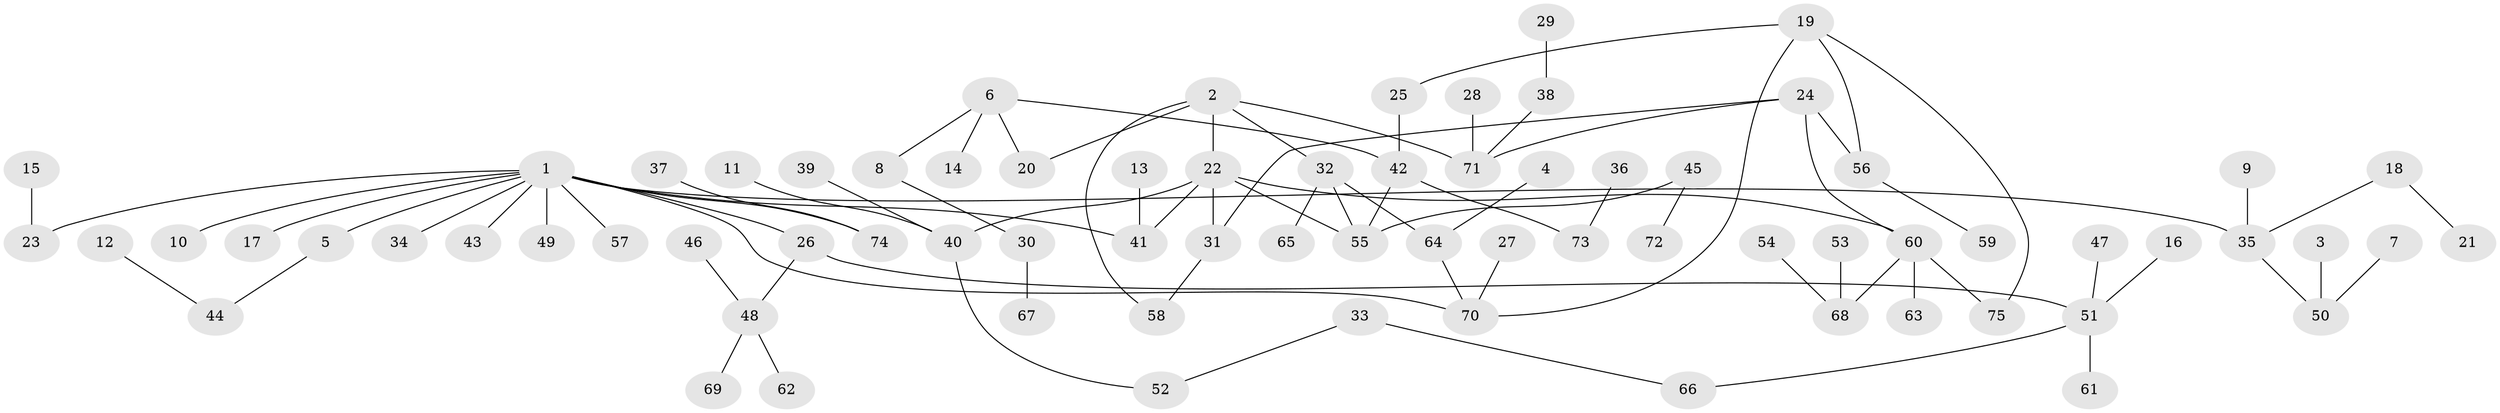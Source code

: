 // original degree distribution, {10: 0.006711409395973154, 6: 0.006711409395973154, 5: 0.040268456375838924, 1: 0.4697986577181208, 4: 0.12751677852348994, 3: 0.11409395973154363, 7: 0.006711409395973154, 2: 0.22818791946308725}
// Generated by graph-tools (version 1.1) at 2025/25/03/09/25 03:25:28]
// undirected, 75 vertices, 84 edges
graph export_dot {
graph [start="1"]
  node [color=gray90,style=filled];
  1;
  2;
  3;
  4;
  5;
  6;
  7;
  8;
  9;
  10;
  11;
  12;
  13;
  14;
  15;
  16;
  17;
  18;
  19;
  20;
  21;
  22;
  23;
  24;
  25;
  26;
  27;
  28;
  29;
  30;
  31;
  32;
  33;
  34;
  35;
  36;
  37;
  38;
  39;
  40;
  41;
  42;
  43;
  44;
  45;
  46;
  47;
  48;
  49;
  50;
  51;
  52;
  53;
  54;
  55;
  56;
  57;
  58;
  59;
  60;
  61;
  62;
  63;
  64;
  65;
  66;
  67;
  68;
  69;
  70;
  71;
  72;
  73;
  74;
  75;
  1 -- 5 [weight=1.0];
  1 -- 10 [weight=1.0];
  1 -- 17 [weight=1.0];
  1 -- 23 [weight=1.0];
  1 -- 26 [weight=1.0];
  1 -- 34 [weight=1.0];
  1 -- 35 [weight=1.0];
  1 -- 41 [weight=1.0];
  1 -- 43 [weight=1.0];
  1 -- 49 [weight=1.0];
  1 -- 57 [weight=1.0];
  1 -- 70 [weight=1.0];
  1 -- 74 [weight=1.0];
  2 -- 20 [weight=1.0];
  2 -- 22 [weight=1.0];
  2 -- 32 [weight=1.0];
  2 -- 58 [weight=1.0];
  2 -- 71 [weight=1.0];
  3 -- 50 [weight=1.0];
  4 -- 64 [weight=1.0];
  5 -- 44 [weight=1.0];
  6 -- 8 [weight=1.0];
  6 -- 14 [weight=1.0];
  6 -- 20 [weight=1.0];
  6 -- 42 [weight=1.0];
  7 -- 50 [weight=1.0];
  8 -- 30 [weight=1.0];
  9 -- 35 [weight=1.0];
  11 -- 40 [weight=1.0];
  12 -- 44 [weight=1.0];
  13 -- 41 [weight=1.0];
  15 -- 23 [weight=1.0];
  16 -- 51 [weight=1.0];
  18 -- 21 [weight=1.0];
  18 -- 35 [weight=1.0];
  19 -- 25 [weight=1.0];
  19 -- 56 [weight=1.0];
  19 -- 70 [weight=1.0];
  19 -- 75 [weight=1.0];
  22 -- 31 [weight=1.0];
  22 -- 40 [weight=1.0];
  22 -- 41 [weight=1.0];
  22 -- 55 [weight=1.0];
  22 -- 60 [weight=1.0];
  24 -- 31 [weight=1.0];
  24 -- 56 [weight=1.0];
  24 -- 60 [weight=1.0];
  24 -- 71 [weight=1.0];
  25 -- 42 [weight=1.0];
  26 -- 48 [weight=1.0];
  26 -- 51 [weight=1.0];
  27 -- 70 [weight=1.0];
  28 -- 71 [weight=1.0];
  29 -- 38 [weight=1.0];
  30 -- 67 [weight=1.0];
  31 -- 58 [weight=1.0];
  32 -- 55 [weight=1.0];
  32 -- 64 [weight=2.0];
  32 -- 65 [weight=1.0];
  33 -- 52 [weight=1.0];
  33 -- 66 [weight=1.0];
  35 -- 50 [weight=1.0];
  36 -- 73 [weight=1.0];
  37 -- 74 [weight=1.0];
  38 -- 71 [weight=1.0];
  39 -- 40 [weight=1.0];
  40 -- 52 [weight=1.0];
  42 -- 55 [weight=1.0];
  42 -- 73 [weight=1.0];
  45 -- 55 [weight=1.0];
  45 -- 72 [weight=1.0];
  46 -- 48 [weight=1.0];
  47 -- 51 [weight=1.0];
  48 -- 62 [weight=1.0];
  48 -- 69 [weight=1.0];
  51 -- 61 [weight=1.0];
  51 -- 66 [weight=1.0];
  53 -- 68 [weight=1.0];
  54 -- 68 [weight=1.0];
  56 -- 59 [weight=1.0];
  60 -- 63 [weight=1.0];
  60 -- 68 [weight=1.0];
  60 -- 75 [weight=1.0];
  64 -- 70 [weight=1.0];
}
